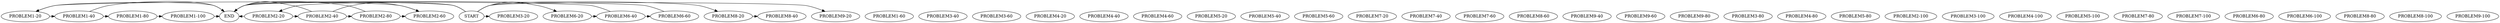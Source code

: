 // DBA1718P2GB
digraph {
	"PROBLEM1-20" [label="PROBLEM1-20"]
	"PROBLEM1-40" [label="PROBLEM1-40"]
	"PROBLEM1-60" [label="PROBLEM1-60"]
	"PROBLEM1-80" [label="PROBLEM1-80"]
	"PROBLEM1-100" [label="PROBLEM1-100"]
	"PROBLEM2-20" [label="PROBLEM2-20"]
	"PROBLEM2-40" [label="PROBLEM2-40"]
	"PROBLEM2-80" [label="PROBLEM2-80"]
	"PROBLEM2-60" [label="PROBLEM2-60"]
	"PROBLEM3-20" [label="PROBLEM3-20"]
	"PROBLEM3-40" [label="PROBLEM3-40"]
	"PROBLEM3-60" [label="PROBLEM3-60"]
	"PROBLEM4-20" [label="PROBLEM4-20"]
	"PROBLEM4-40" [label="PROBLEM4-40"]
	"PROBLEM4-60" [label="PROBLEM4-60"]
	"PROBLEM5-20" [label="PROBLEM5-20"]
	"PROBLEM5-40" [label="PROBLEM5-40"]
	"PROBLEM5-60" [label="PROBLEM5-60"]
	"PROBLEM6-20" [label="PROBLEM6-20"]
	"PROBLEM6-40" [label="PROBLEM6-40"]
	"PROBLEM6-60" [label="PROBLEM6-60"]
	"PROBLEM7-20" [label="PROBLEM7-20"]
	"PROBLEM7-40" [label="PROBLEM7-40"]
	"PROBLEM7-60" [label="PROBLEM7-60"]
	"PROBLEM8-20" [label="PROBLEM8-20"]
	"PROBLEM8-40" [label="PROBLEM8-40"]
	"PROBLEM8-60" [label="PROBLEM8-60"]
	"PROBLEM9-20" [label="PROBLEM9-20"]
	"PROBLEM9-40" [label="PROBLEM9-40"]
	"PROBLEM9-60" [label="PROBLEM9-60"]
	"PROBLEM9-80" [label="PROBLEM9-80"]
	"PROBLEM3-80" [label="PROBLEM3-80"]
	"PROBLEM4-80" [label="PROBLEM4-80"]
	"PROBLEM5-80" [label="PROBLEM5-80"]
	"PROBLEM2-100" [label="PROBLEM2-100"]
	"PROBLEM3-100" [label="PROBLEM3-100"]
	"PROBLEM4-100" [label="PROBLEM4-100"]
	"PROBLEM5-100" [label="PROBLEM5-100"]
	"PROBLEM7-80" [label="PROBLEM7-80"]
	"PROBLEM7-100" [label="PROBLEM7-100"]
	"PROBLEM6-80" [label="PROBLEM6-80"]
	"PROBLEM6-100" [label="PROBLEM6-100"]
	"PROBLEM8-80" [label="PROBLEM8-80"]
	"PROBLEM8-100" [label="PROBLEM8-100"]
	"PROBLEM9-100" [label="PROBLEM9-100"]
	START [label=START]
	END [label=END]
	"PROBLEM1-20" -> "PROBLEM1-40" [constraint=false]
	"PROBLEM1-20" -> END [constraint=false]
	"PROBLEM1-40" -> "PROBLEM1-80" [constraint=false]
	"PROBLEM1-40" -> END [constraint=false]
	"PROBLEM1-80" -> "PROBLEM1-100" [constraint=false]
	"PROBLEM1-100" -> END [constraint=false]
	"PROBLEM2-20" -> "PROBLEM2-40" [constraint=false]
	"PROBLEM2-20" -> END [constraint=false]
	"PROBLEM2-40" -> "PROBLEM2-80" [constraint=false]
	"PROBLEM2-40" -> "PROBLEM2-60" [constraint=false]
	"PROBLEM2-40" -> END [constraint=false]
	"PROBLEM2-80" -> "PROBLEM2-60" [constraint=false]
	"PROBLEM2-80" -> END [constraint=false]
	"PROBLEM2-60" -> END [constraint=false]
	"PROBLEM6-20" -> "PROBLEM6-40" [constraint=false]
	"PROBLEM6-40" -> "PROBLEM6-60" [constraint=false]
	"PROBLEM6-40" -> END [constraint=false]
	"PROBLEM6-60" -> END [constraint=false]
	"PROBLEM8-20" -> "PROBLEM8-40" [constraint=false]
	START -> "PROBLEM1-20" [constraint=false]
	START -> "PROBLEM2-20" [constraint=false]
	START -> "PROBLEM3-20" [constraint=false]
	START -> "PROBLEM6-20" [constraint=false]
	START -> "PROBLEM8-20" [constraint=false]
	START -> "PROBLEM9-20" [constraint=false]
}

